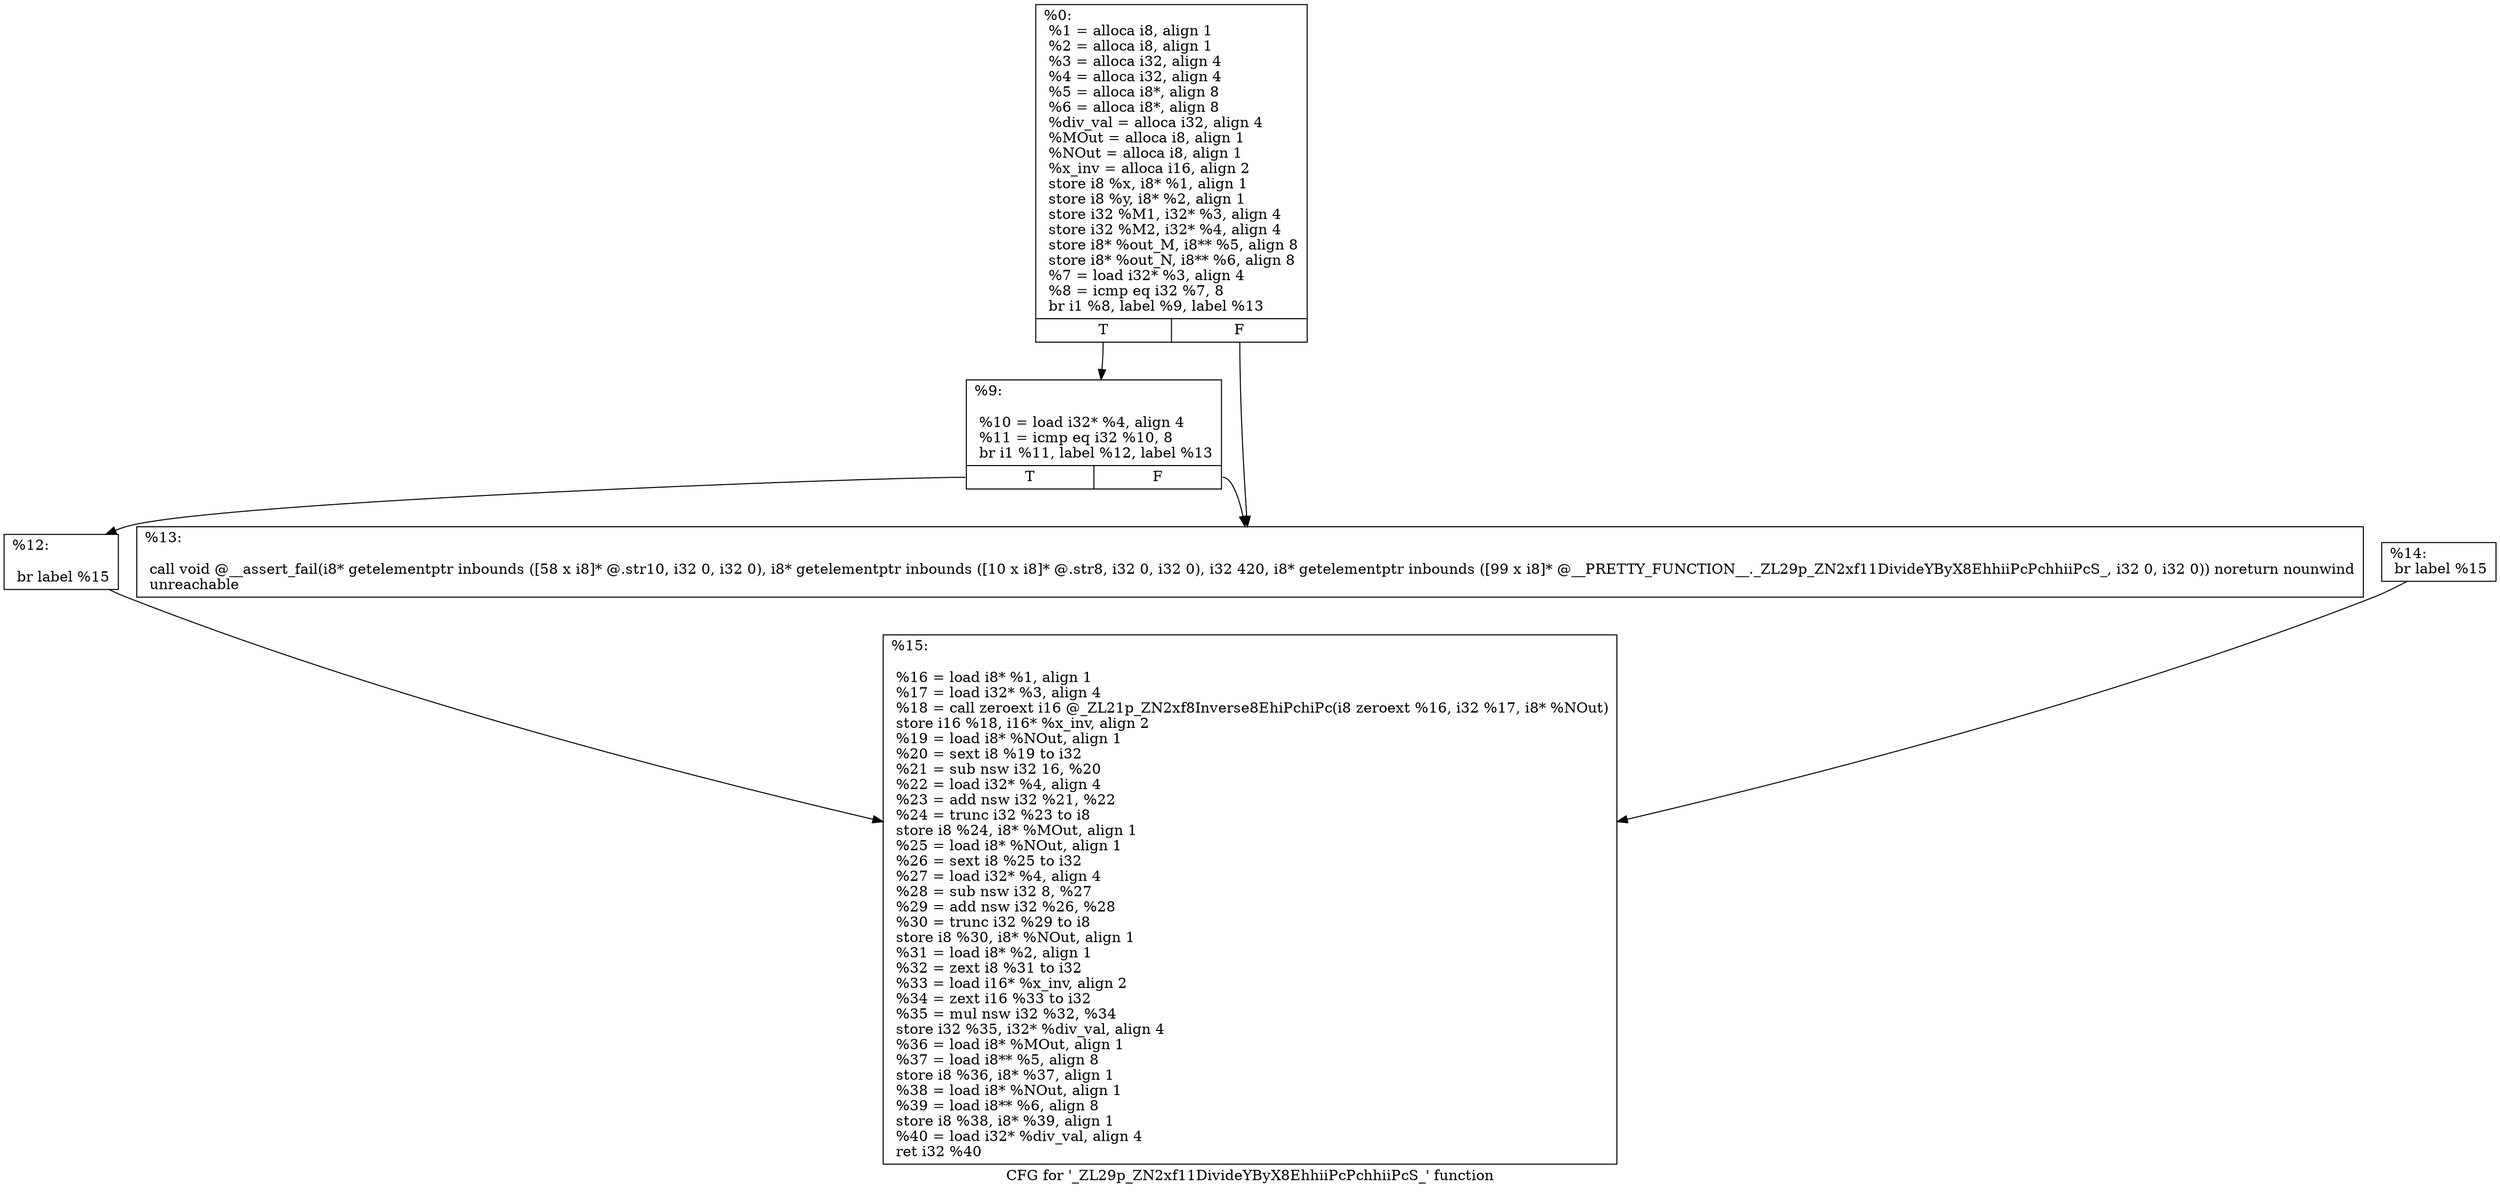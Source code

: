 digraph "CFG for '_ZL29p_ZN2xf11DivideYByX8EhhiiPcPchhiiPcS_' function" {
	label="CFG for '_ZL29p_ZN2xf11DivideYByX8EhhiiPcPchhiiPcS_' function";

	Node0x33c2bc0 [shape=record,label="{%0:\l  %1 = alloca i8, align 1\l  %2 = alloca i8, align 1\l  %3 = alloca i32, align 4\l  %4 = alloca i32, align 4\l  %5 = alloca i8*, align 8\l  %6 = alloca i8*, align 8\l  %div_val = alloca i32, align 4\l  %MOut = alloca i8, align 1\l  %NOut = alloca i8, align 1\l  %x_inv = alloca i16, align 2\l  store i8 %x, i8* %1, align 1\l  store i8 %y, i8* %2, align 1\l  store i32 %M1, i32* %3, align 4\l  store i32 %M2, i32* %4, align 4\l  store i8* %out_M, i8** %5, align 8\l  store i8* %out_N, i8** %6, align 8\l  %7 = load i32* %3, align 4\l  %8 = icmp eq i32 %7, 8\l  br i1 %8, label %9, label %13\l|{<s0>T|<s1>F}}"];
	Node0x33c2bc0:s0 -> Node0x33c2050;
	Node0x33c2bc0:s1 -> Node0x33c0f60;
	Node0x33c2050 [shape=record,label="{%9:\l\l  %10 = load i32* %4, align 4\l  %11 = icmp eq i32 %10, 8\l  br i1 %11, label %12, label %13\l|{<s0>T|<s1>F}}"];
	Node0x33c2050:s0 -> Node0x33bbcd0;
	Node0x33c2050:s1 -> Node0x33c0f60;
	Node0x33bbcd0 [shape=record,label="{%12:\l\l  br label %15\l}"];
	Node0x33bbcd0 -> Node0x33bb910;
	Node0x33c0f60 [shape=record,label="{%13:\l\l  call void @__assert_fail(i8* getelementptr inbounds ([58 x i8]* @.str10, i32 0, i32 0), i8* getelementptr inbounds ([10 x i8]* @.str8, i32 0, i32 0), i32 420, i8* getelementptr inbounds ([99 x i8]* @__PRETTY_FUNCTION__._ZL29p_ZN2xf11DivideYByX8EhhiiPcPchhiiPcS_, i32 0, i32 0)) noreturn nounwind\l  unreachable\l}"];
	Node0x33b2680 [shape=record,label="{%14:                                                  \l  br label %15\l}"];
	Node0x33b2680 -> Node0x33bb910;
	Node0x33bb910 [shape=record,label="{%15:\l\l  %16 = load i8* %1, align 1\l  %17 = load i32* %3, align 4\l  %18 = call zeroext i16 @_ZL21p_ZN2xf8Inverse8EhiPchiPc(i8 zeroext %16, i32 %17, i8* %NOut)\l  store i16 %18, i16* %x_inv, align 2\l  %19 = load i8* %NOut, align 1\l  %20 = sext i8 %19 to i32\l  %21 = sub nsw i32 16, %20\l  %22 = load i32* %4, align 4\l  %23 = add nsw i32 %21, %22\l  %24 = trunc i32 %23 to i8\l  store i8 %24, i8* %MOut, align 1\l  %25 = load i8* %NOut, align 1\l  %26 = sext i8 %25 to i32\l  %27 = load i32* %4, align 4\l  %28 = sub nsw i32 8, %27\l  %29 = add nsw i32 %26, %28\l  %30 = trunc i32 %29 to i8\l  store i8 %30, i8* %NOut, align 1\l  %31 = load i8* %2, align 1\l  %32 = zext i8 %31 to i32\l  %33 = load i16* %x_inv, align 2\l  %34 = zext i16 %33 to i32\l  %35 = mul nsw i32 %32, %34\l  store i32 %35, i32* %div_val, align 4\l  %36 = load i8* %MOut, align 1\l  %37 = load i8** %5, align 8\l  store i8 %36, i8* %37, align 1\l  %38 = load i8* %NOut, align 1\l  %39 = load i8** %6, align 8\l  store i8 %38, i8* %39, align 1\l  %40 = load i32* %div_val, align 4\l  ret i32 %40\l}"];
}
